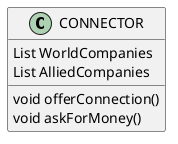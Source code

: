 @startuml CONNECTOR

class CONNECTOR
{
    List WorldCompanies
    List AlliedCompanies
    
    void offerConnection()
    void askForMoney()
    


}

@enduml
